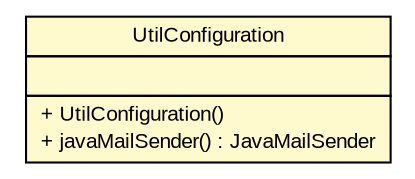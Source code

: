 #!/usr/local/bin/dot
#
# Class diagram 
# Generated by UMLGraph version R5_6 (http://www.umlgraph.org/)
#

digraph G {
	edge [fontname="arial",fontsize=10,labelfontname="arial",labelfontsize=10];
	node [fontname="arial",fontsize=10,shape=plaintext];
	nodesep=0.25;
	ranksep=0.5;
	// br.gov.to.sefaz.util.configuration.UtilConfiguration
	c215026 [label=<<table title="br.gov.to.sefaz.util.configuration.UtilConfiguration" border="0" cellborder="1" cellspacing="0" cellpadding="2" port="p" bgcolor="lemonChiffon" href="./UtilConfiguration.html">
		<tr><td><table border="0" cellspacing="0" cellpadding="1">
<tr><td align="center" balign="center"> UtilConfiguration </td></tr>
		</table></td></tr>
		<tr><td><table border="0" cellspacing="0" cellpadding="1">
<tr><td align="left" balign="left">  </td></tr>
		</table></td></tr>
		<tr><td><table border="0" cellspacing="0" cellpadding="1">
<tr><td align="left" balign="left"> + UtilConfiguration() </td></tr>
<tr><td align="left" balign="left"> + javaMailSender() : JavaMailSender </td></tr>
		</table></td></tr>
		</table>>, URL="./UtilConfiguration.html", fontname="arial", fontcolor="black", fontsize=10.0];
}

